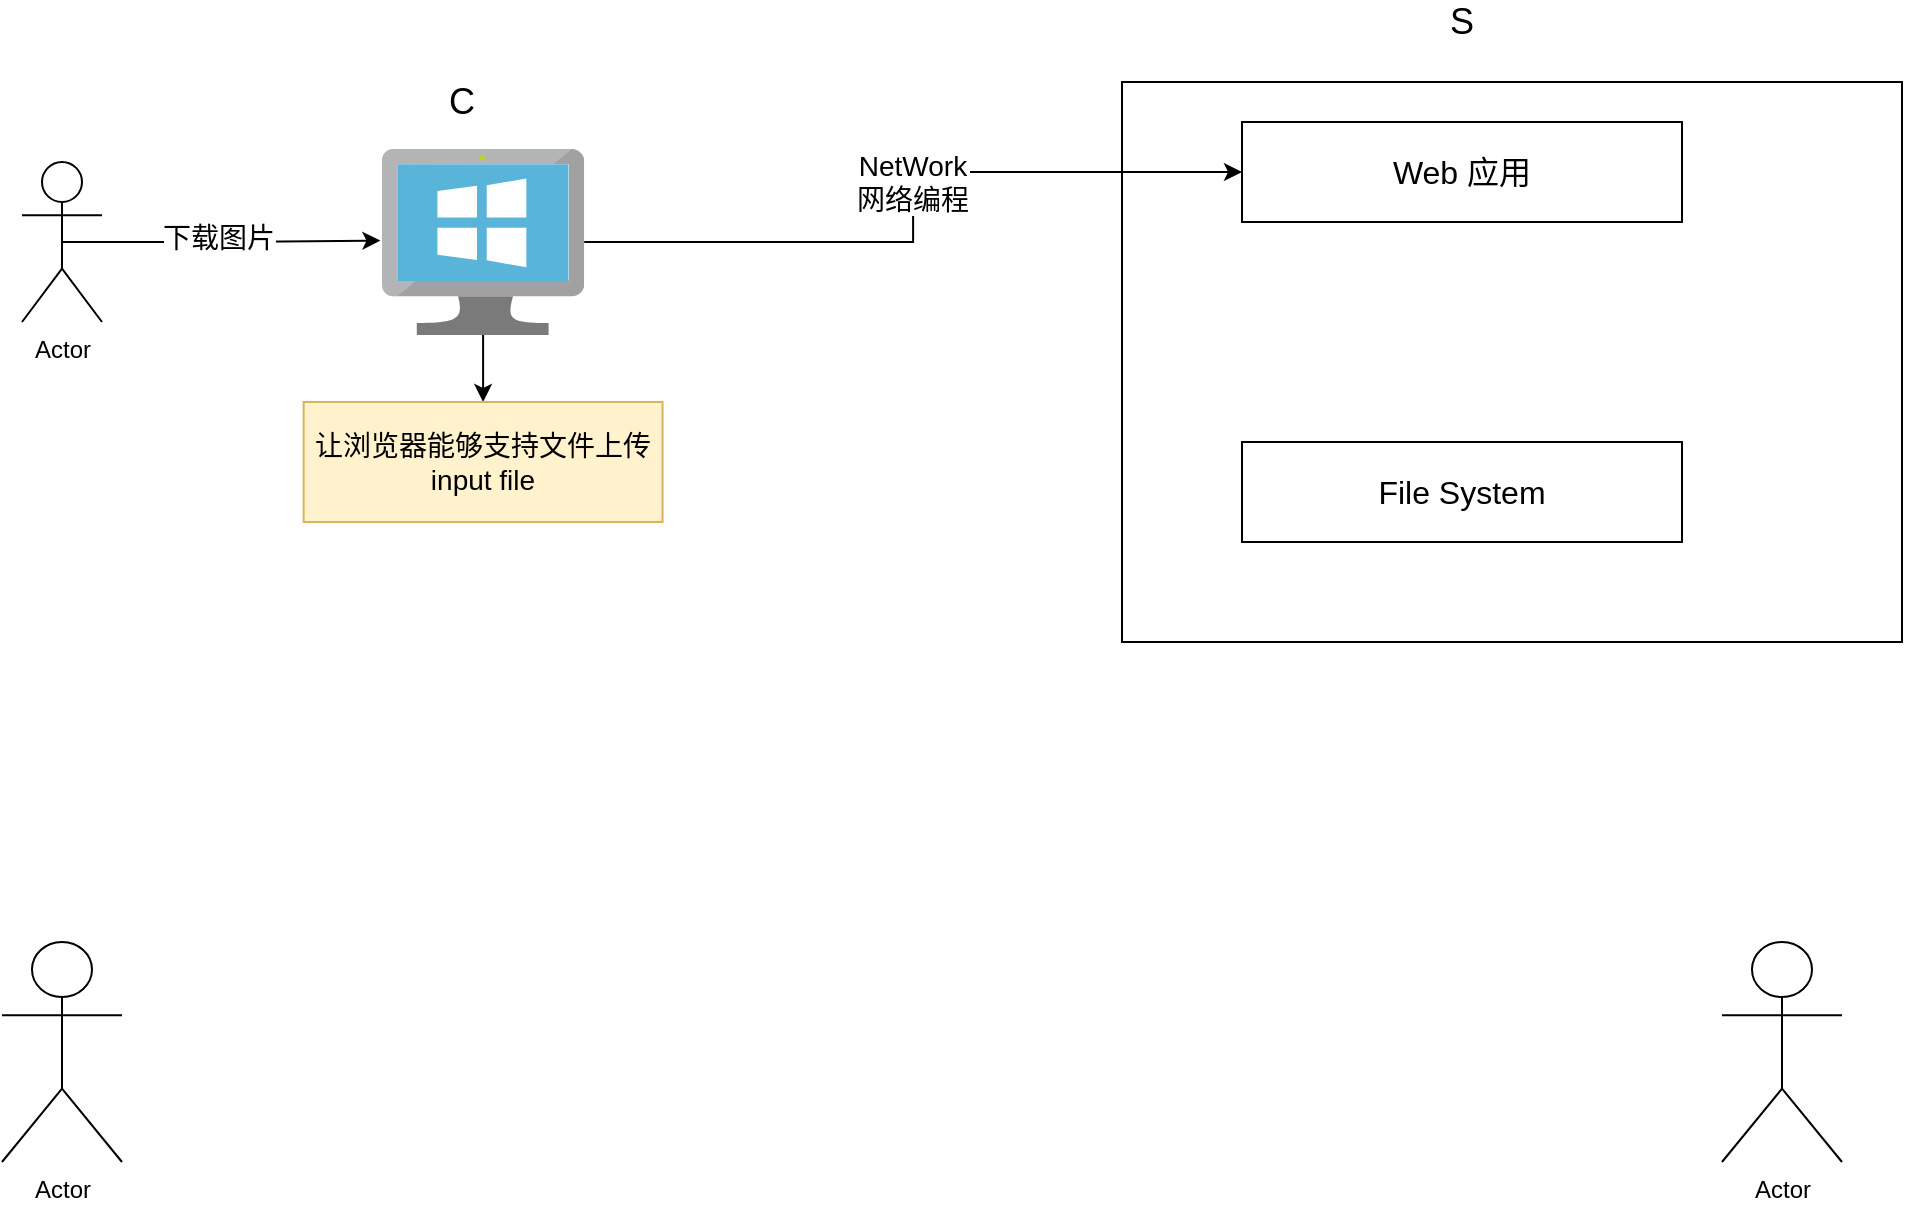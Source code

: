 <mxfile version="14.6.13" type="device"><diagram id="ao_5eJTYEWD3s1R8okKL" name="第 1 页"><mxGraphModel dx="1024" dy="592" grid="1" gridSize="10" guides="1" tooltips="1" connect="1" arrows="1" fold="1" page="1" pageScale="1" pageWidth="1169" pageHeight="1654" math="0" shadow="0"><root><mxCell id="0"/><mxCell id="1" parent="0"/><mxCell id="iBDOIcbCHvRbq74m3Ikz-4" style="edgeStyle=orthogonalEdgeStyle;rounded=0;orthogonalLoop=1;jettySize=auto;html=1;exitX=0.5;exitY=0.5;exitDx=0;exitDy=0;exitPerimeter=0;entryX=-0.008;entryY=0.492;entryDx=0;entryDy=0;entryPerimeter=0;" parent="1" source="iBDOIcbCHvRbq74m3Ikz-1" target="iBDOIcbCHvRbq74m3Ikz-2" edge="1"><mxGeometry relative="1" as="geometry"/></mxCell><mxCell id="iBDOIcbCHvRbq74m3Ikz-5" value="&lt;font style=&quot;font-size: 14px&quot;&gt;下载图片&lt;/font&gt;" style="edgeLabel;html=1;align=center;verticalAlign=middle;resizable=0;points=[];" parent="iBDOIcbCHvRbq74m3Ikz-4" vertex="1" connectable="0"><mxGeometry x="-0.027" y="2" relative="1" as="geometry"><mxPoint as="offset"/></mxGeometry></mxCell><mxCell id="iBDOIcbCHvRbq74m3Ikz-1" value="Actor" style="shape=umlActor;verticalLabelPosition=bottom;verticalAlign=top;html=1;outlineConnect=0;" parent="1" vertex="1"><mxGeometry x="60" y="140" width="40" height="80" as="geometry"/></mxCell><mxCell id="iBDOIcbCHvRbq74m3Ikz-13" style="edgeStyle=orthogonalEdgeStyle;rounded=0;orthogonalLoop=1;jettySize=auto;html=1;" parent="1" source="iBDOIcbCHvRbq74m3Ikz-2" target="iBDOIcbCHvRbq74m3Ikz-14" edge="1"><mxGeometry relative="1" as="geometry"><mxPoint x="290.545" y="290" as="targetPoint"/></mxGeometry></mxCell><mxCell id="iBDOIcbCHvRbq74m3Ikz-2" value="" style="aspect=fixed;html=1;points=[];align=center;image;fontSize=12;image=img/lib/mscae/VirtualMachineWindows.svg;" parent="1" vertex="1"><mxGeometry x="240" y="133.5" width="101.09" height="93" as="geometry"/></mxCell><mxCell id="iBDOIcbCHvRbq74m3Ikz-3" value="" style="rounded=0;whiteSpace=wrap;html=1;" parent="1" vertex="1"><mxGeometry x="610" y="100" width="390" height="280" as="geometry"/></mxCell><mxCell id="iBDOIcbCHvRbq74m3Ikz-6" value="&lt;font style=&quot;font-size: 16px&quot;&gt;Web 应用&lt;/font&gt;" style="rounded=0;whiteSpace=wrap;html=1;" parent="1" vertex="1"><mxGeometry x="670" y="120" width="220" height="50" as="geometry"/></mxCell><mxCell id="iBDOIcbCHvRbq74m3Ikz-7" value="&lt;font style=&quot;font-size: 16px&quot;&gt;File System&lt;/font&gt;" style="rounded=0;whiteSpace=wrap;html=1;" parent="1" vertex="1"><mxGeometry x="670" y="280" width="220" height="50" as="geometry"/></mxCell><mxCell id="iBDOIcbCHvRbq74m3Ikz-8" style="edgeStyle=orthogonalEdgeStyle;rounded=0;orthogonalLoop=1;jettySize=auto;html=1;entryX=0;entryY=0.5;entryDx=0;entryDy=0;" parent="1" source="iBDOIcbCHvRbq74m3Ikz-2" target="iBDOIcbCHvRbq74m3Ikz-6" edge="1"><mxGeometry relative="1" as="geometry"/></mxCell><mxCell id="iBDOIcbCHvRbq74m3Ikz-12" value="&lt;font style=&quot;font-size: 14px&quot;&gt;NetWork&lt;br&gt;网络编程&lt;br&gt;&lt;/font&gt;" style="edgeLabel;html=1;align=center;verticalAlign=middle;resizable=0;points=[];" parent="iBDOIcbCHvRbq74m3Ikz-8" vertex="1" connectable="0"><mxGeometry x="0.068" y="1" relative="1" as="geometry"><mxPoint as="offset"/></mxGeometry></mxCell><mxCell id="iBDOIcbCHvRbq74m3Ikz-10" value="&lt;font style=&quot;font-size: 18px&quot;&gt;C&lt;/font&gt;" style="text;html=1;strokeColor=none;fillColor=none;align=center;verticalAlign=middle;whiteSpace=wrap;rounded=0;" parent="1" vertex="1"><mxGeometry x="260" y="100" width="40" height="20" as="geometry"/></mxCell><mxCell id="iBDOIcbCHvRbq74m3Ikz-11" value="&lt;font style=&quot;font-size: 18px&quot;&gt;S&lt;/font&gt;" style="text;html=1;strokeColor=none;fillColor=none;align=center;verticalAlign=middle;whiteSpace=wrap;rounded=0;" parent="1" vertex="1"><mxGeometry x="760" y="60" width="40" height="20" as="geometry"/></mxCell><mxCell id="iBDOIcbCHvRbq74m3Ikz-14" value="&lt;font style=&quot;font-size: 14px&quot;&gt;让浏览器能够支持文件上传&lt;br&gt;input file&lt;/font&gt;" style="rounded=0;whiteSpace=wrap;html=1;fillColor=#fff2cc;strokeColor=#d6b656;" parent="1" vertex="1"><mxGeometry x="200.82" y="260" width="179.45" height="60" as="geometry"/></mxCell><mxCell id="0XIHyxrGdrutPJEIhpvp-1" value="Actor" style="shape=umlActor;verticalLabelPosition=bottom;verticalAlign=top;html=1;outlineConnect=0;" vertex="1" parent="1"><mxGeometry x="50" y="530" width="60" height="110" as="geometry"/></mxCell><mxCell id="0XIHyxrGdrutPJEIhpvp-2" value="Actor" style="shape=umlActor;verticalLabelPosition=bottom;verticalAlign=top;html=1;outlineConnect=0;" vertex="1" parent="1"><mxGeometry x="910" y="530" width="60" height="110" as="geometry"/></mxCell></root></mxGraphModel></diagram></mxfile>